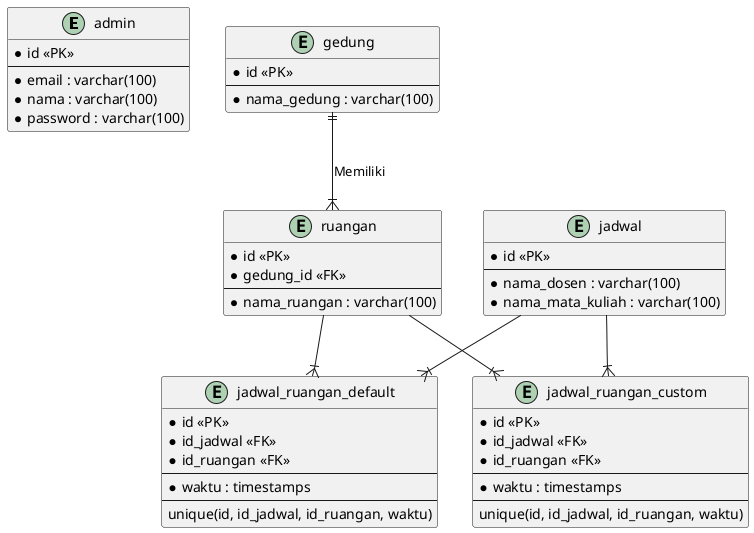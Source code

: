 @startuml database_ucm

Entity admin {
    * id <<PK>>
    ---
    * email : varchar(100)
    * nama : varchar(100)
    * password : varchar(100)
}

Entity gedung {
    * id <<PK>>
    ---
    * nama_gedung : varchar(100)
}

Entity ruangan {
    * id <<PK>>
    * gedung_id <<FK>>
    ---
    * nama_ruangan : varchar(100)
}

Entity jadwal {
    * id <<PK>>
    ---
    * nama_dosen : varchar(100)
    * nama_mata_kuliah : varchar(100)
}

Entity jadwal_ruangan_default {
    * id <<PK>>
    * id_jadwal <<FK>>
    * id_ruangan <<FK>>
    ---
    * waktu : timestamps
    ---
    unique(id, id_jadwal, id_ruangan, waktu)
}

Entity jadwal_ruangan_custom {
    * id <<PK>>
    * id_jadwal <<FK>>
    * id_ruangan <<FK>>
    ---
    * waktu : timestamps
    ---
    unique(id, id_jadwal, id_ruangan, waktu)
}

gedung ||--|{ ruangan : "Memiliki"
jadwal --|{ jadwal_ruangan_default
ruangan --|{ jadwal_ruangan_default
jadwal --|{ jadwal_ruangan_custom
ruangan --|{ jadwal_ruangan_custom

@enduml